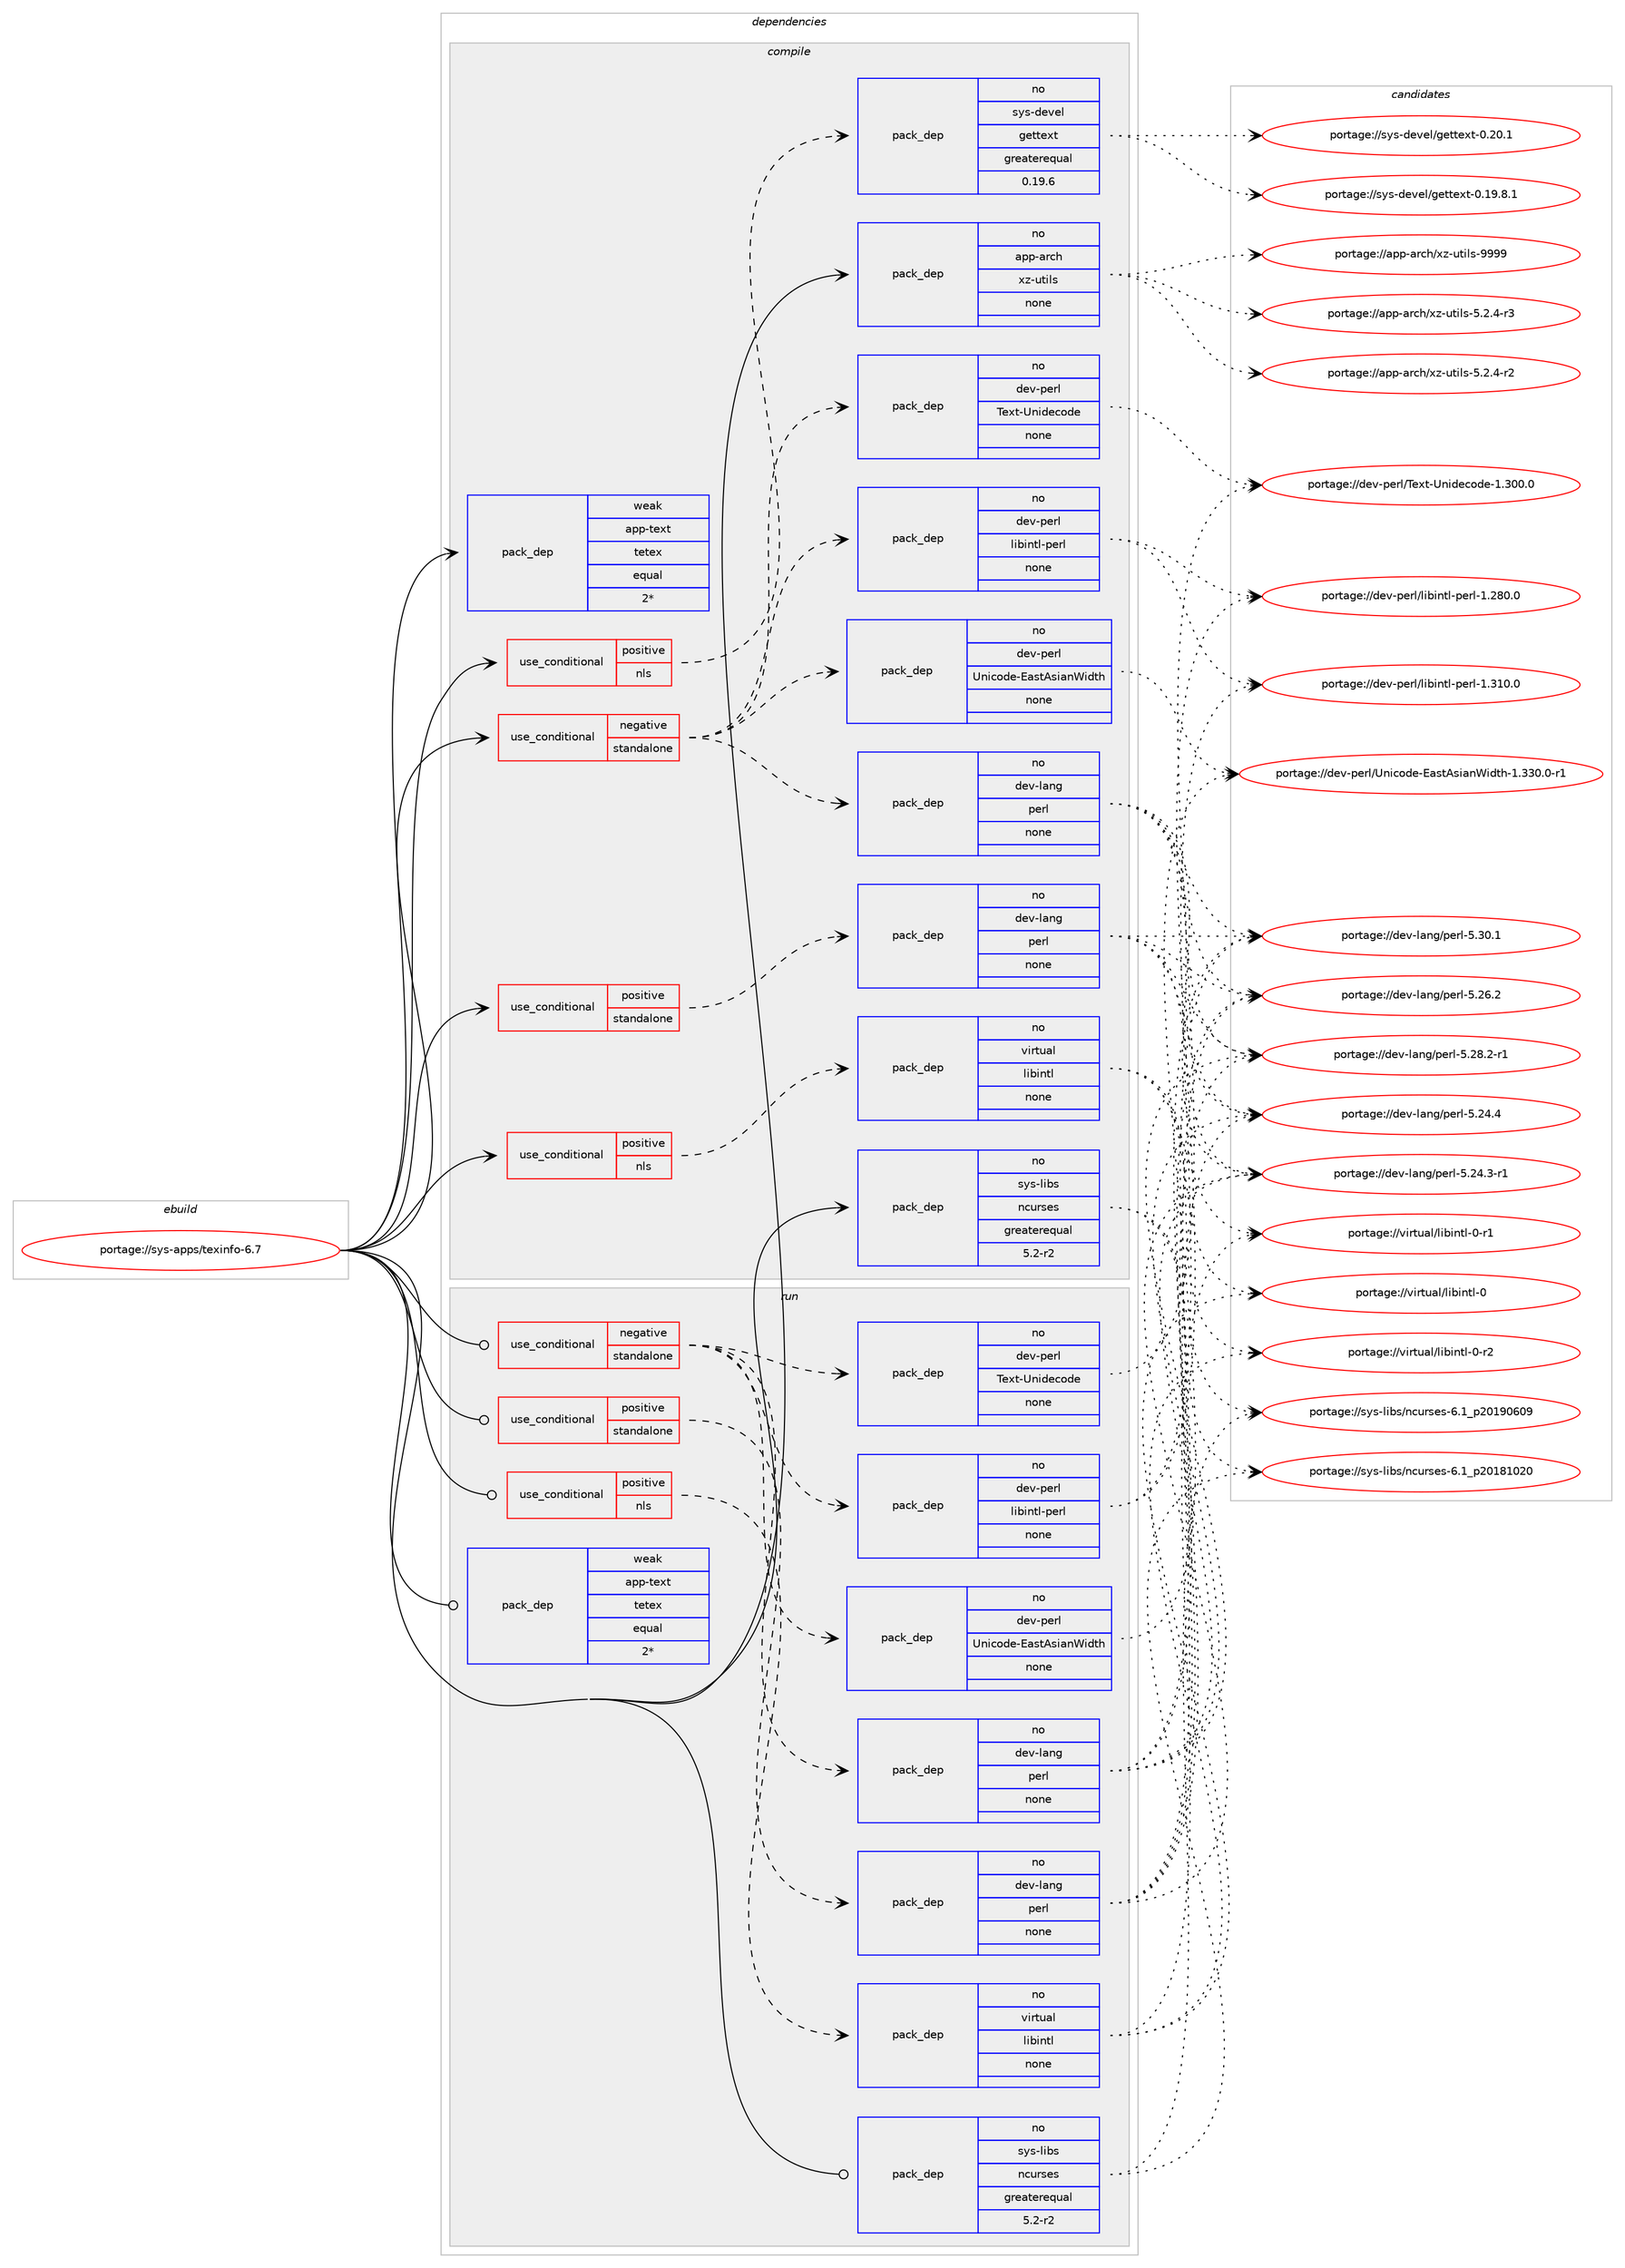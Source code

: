 digraph prolog {

# *************
# Graph options
# *************

newrank=true;
concentrate=true;
compound=true;
graph [rankdir=LR,fontname=Helvetica,fontsize=10,ranksep=1.5];#, ranksep=2.5, nodesep=0.2];
edge  [arrowhead=vee];
node  [fontname=Helvetica,fontsize=10];

# **********
# The ebuild
# **********

subgraph cluster_leftcol {
color=gray;
rank=same;
label=<<i>ebuild</i>>;
id [label="portage://sys-apps/texinfo-6.7", color=red, width=4, href="../sys-apps/texinfo-6.7.svg"];
}

# ****************
# The dependencies
# ****************

subgraph cluster_midcol {
color=gray;
label=<<i>dependencies</i>>;
subgraph cluster_compile {
fillcolor="#eeeeee";
style=filled;
label=<<i>compile</i>>;
subgraph cond13590 {
dependency68443 [label=<<TABLE BORDER="0" CELLBORDER="1" CELLSPACING="0" CELLPADDING="4"><TR><TD ROWSPAN="3" CELLPADDING="10">use_conditional</TD></TR><TR><TD>negative</TD></TR><TR><TD>standalone</TD></TR></TABLE>>, shape=none, color=red];
subgraph pack53389 {
dependency68444 [label=<<TABLE BORDER="0" CELLBORDER="1" CELLSPACING="0" CELLPADDING="4" WIDTH="220"><TR><TD ROWSPAN="6" CELLPADDING="30">pack_dep</TD></TR><TR><TD WIDTH="110">no</TD></TR><TR><TD>dev-lang</TD></TR><TR><TD>perl</TD></TR><TR><TD>none</TD></TR><TR><TD></TD></TR></TABLE>>, shape=none, color=blue];
}
dependency68443:e -> dependency68444:w [weight=20,style="dashed",arrowhead="vee"];
subgraph pack53390 {
dependency68445 [label=<<TABLE BORDER="0" CELLBORDER="1" CELLSPACING="0" CELLPADDING="4" WIDTH="220"><TR><TD ROWSPAN="6" CELLPADDING="30">pack_dep</TD></TR><TR><TD WIDTH="110">no</TD></TR><TR><TD>dev-perl</TD></TR><TR><TD>libintl-perl</TD></TR><TR><TD>none</TD></TR><TR><TD></TD></TR></TABLE>>, shape=none, color=blue];
}
dependency68443:e -> dependency68445:w [weight=20,style="dashed",arrowhead="vee"];
subgraph pack53391 {
dependency68446 [label=<<TABLE BORDER="0" CELLBORDER="1" CELLSPACING="0" CELLPADDING="4" WIDTH="220"><TR><TD ROWSPAN="6" CELLPADDING="30">pack_dep</TD></TR><TR><TD WIDTH="110">no</TD></TR><TR><TD>dev-perl</TD></TR><TR><TD>Unicode-EastAsianWidth</TD></TR><TR><TD>none</TD></TR><TR><TD></TD></TR></TABLE>>, shape=none, color=blue];
}
dependency68443:e -> dependency68446:w [weight=20,style="dashed",arrowhead="vee"];
subgraph pack53392 {
dependency68447 [label=<<TABLE BORDER="0" CELLBORDER="1" CELLSPACING="0" CELLPADDING="4" WIDTH="220"><TR><TD ROWSPAN="6" CELLPADDING="30">pack_dep</TD></TR><TR><TD WIDTH="110">no</TD></TR><TR><TD>dev-perl</TD></TR><TR><TD>Text-Unidecode</TD></TR><TR><TD>none</TD></TR><TR><TD></TD></TR></TABLE>>, shape=none, color=blue];
}
dependency68443:e -> dependency68447:w [weight=20,style="dashed",arrowhead="vee"];
}
id:e -> dependency68443:w [weight=20,style="solid",arrowhead="vee"];
subgraph cond13591 {
dependency68448 [label=<<TABLE BORDER="0" CELLBORDER="1" CELLSPACING="0" CELLPADDING="4"><TR><TD ROWSPAN="3" CELLPADDING="10">use_conditional</TD></TR><TR><TD>positive</TD></TR><TR><TD>nls</TD></TR></TABLE>>, shape=none, color=red];
subgraph pack53393 {
dependency68449 [label=<<TABLE BORDER="0" CELLBORDER="1" CELLSPACING="0" CELLPADDING="4" WIDTH="220"><TR><TD ROWSPAN="6" CELLPADDING="30">pack_dep</TD></TR><TR><TD WIDTH="110">no</TD></TR><TR><TD>sys-devel</TD></TR><TR><TD>gettext</TD></TR><TR><TD>greaterequal</TD></TR><TR><TD>0.19.6</TD></TR></TABLE>>, shape=none, color=blue];
}
dependency68448:e -> dependency68449:w [weight=20,style="dashed",arrowhead="vee"];
}
id:e -> dependency68448:w [weight=20,style="solid",arrowhead="vee"];
subgraph cond13592 {
dependency68450 [label=<<TABLE BORDER="0" CELLBORDER="1" CELLSPACING="0" CELLPADDING="4"><TR><TD ROWSPAN="3" CELLPADDING="10">use_conditional</TD></TR><TR><TD>positive</TD></TR><TR><TD>nls</TD></TR></TABLE>>, shape=none, color=red];
subgraph pack53394 {
dependency68451 [label=<<TABLE BORDER="0" CELLBORDER="1" CELLSPACING="0" CELLPADDING="4" WIDTH="220"><TR><TD ROWSPAN="6" CELLPADDING="30">pack_dep</TD></TR><TR><TD WIDTH="110">no</TD></TR><TR><TD>virtual</TD></TR><TR><TD>libintl</TD></TR><TR><TD>none</TD></TR><TR><TD></TD></TR></TABLE>>, shape=none, color=blue];
}
dependency68450:e -> dependency68451:w [weight=20,style="dashed",arrowhead="vee"];
}
id:e -> dependency68450:w [weight=20,style="solid",arrowhead="vee"];
subgraph cond13593 {
dependency68452 [label=<<TABLE BORDER="0" CELLBORDER="1" CELLSPACING="0" CELLPADDING="4"><TR><TD ROWSPAN="3" CELLPADDING="10">use_conditional</TD></TR><TR><TD>positive</TD></TR><TR><TD>standalone</TD></TR></TABLE>>, shape=none, color=red];
subgraph pack53395 {
dependency68453 [label=<<TABLE BORDER="0" CELLBORDER="1" CELLSPACING="0" CELLPADDING="4" WIDTH="220"><TR><TD ROWSPAN="6" CELLPADDING="30">pack_dep</TD></TR><TR><TD WIDTH="110">no</TD></TR><TR><TD>dev-lang</TD></TR><TR><TD>perl</TD></TR><TR><TD>none</TD></TR><TR><TD></TD></TR></TABLE>>, shape=none, color=blue];
}
dependency68452:e -> dependency68453:w [weight=20,style="dashed",arrowhead="vee"];
}
id:e -> dependency68452:w [weight=20,style="solid",arrowhead="vee"];
subgraph pack53396 {
dependency68454 [label=<<TABLE BORDER="0" CELLBORDER="1" CELLSPACING="0" CELLPADDING="4" WIDTH="220"><TR><TD ROWSPAN="6" CELLPADDING="30">pack_dep</TD></TR><TR><TD WIDTH="110">no</TD></TR><TR><TD>app-arch</TD></TR><TR><TD>xz-utils</TD></TR><TR><TD>none</TD></TR><TR><TD></TD></TR></TABLE>>, shape=none, color=blue];
}
id:e -> dependency68454:w [weight=20,style="solid",arrowhead="vee"];
subgraph pack53397 {
dependency68455 [label=<<TABLE BORDER="0" CELLBORDER="1" CELLSPACING="0" CELLPADDING="4" WIDTH="220"><TR><TD ROWSPAN="6" CELLPADDING="30">pack_dep</TD></TR><TR><TD WIDTH="110">no</TD></TR><TR><TD>sys-libs</TD></TR><TR><TD>ncurses</TD></TR><TR><TD>greaterequal</TD></TR><TR><TD>5.2-r2</TD></TR></TABLE>>, shape=none, color=blue];
}
id:e -> dependency68455:w [weight=20,style="solid",arrowhead="vee"];
subgraph pack53398 {
dependency68456 [label=<<TABLE BORDER="0" CELLBORDER="1" CELLSPACING="0" CELLPADDING="4" WIDTH="220"><TR><TD ROWSPAN="6" CELLPADDING="30">pack_dep</TD></TR><TR><TD WIDTH="110">weak</TD></TR><TR><TD>app-text</TD></TR><TR><TD>tetex</TD></TR><TR><TD>equal</TD></TR><TR><TD>2*</TD></TR></TABLE>>, shape=none, color=blue];
}
id:e -> dependency68456:w [weight=20,style="solid",arrowhead="vee"];
}
subgraph cluster_compileandrun {
fillcolor="#eeeeee";
style=filled;
label=<<i>compile and run</i>>;
}
subgraph cluster_run {
fillcolor="#eeeeee";
style=filled;
label=<<i>run</i>>;
subgraph cond13594 {
dependency68457 [label=<<TABLE BORDER="0" CELLBORDER="1" CELLSPACING="0" CELLPADDING="4"><TR><TD ROWSPAN="3" CELLPADDING="10">use_conditional</TD></TR><TR><TD>negative</TD></TR><TR><TD>standalone</TD></TR></TABLE>>, shape=none, color=red];
subgraph pack53399 {
dependency68458 [label=<<TABLE BORDER="0" CELLBORDER="1" CELLSPACING="0" CELLPADDING="4" WIDTH="220"><TR><TD ROWSPAN="6" CELLPADDING="30">pack_dep</TD></TR><TR><TD WIDTH="110">no</TD></TR><TR><TD>dev-lang</TD></TR><TR><TD>perl</TD></TR><TR><TD>none</TD></TR><TR><TD></TD></TR></TABLE>>, shape=none, color=blue];
}
dependency68457:e -> dependency68458:w [weight=20,style="dashed",arrowhead="vee"];
subgraph pack53400 {
dependency68459 [label=<<TABLE BORDER="0" CELLBORDER="1" CELLSPACING="0" CELLPADDING="4" WIDTH="220"><TR><TD ROWSPAN="6" CELLPADDING="30">pack_dep</TD></TR><TR><TD WIDTH="110">no</TD></TR><TR><TD>dev-perl</TD></TR><TR><TD>libintl-perl</TD></TR><TR><TD>none</TD></TR><TR><TD></TD></TR></TABLE>>, shape=none, color=blue];
}
dependency68457:e -> dependency68459:w [weight=20,style="dashed",arrowhead="vee"];
subgraph pack53401 {
dependency68460 [label=<<TABLE BORDER="0" CELLBORDER="1" CELLSPACING="0" CELLPADDING="4" WIDTH="220"><TR><TD ROWSPAN="6" CELLPADDING="30">pack_dep</TD></TR><TR><TD WIDTH="110">no</TD></TR><TR><TD>dev-perl</TD></TR><TR><TD>Unicode-EastAsianWidth</TD></TR><TR><TD>none</TD></TR><TR><TD></TD></TR></TABLE>>, shape=none, color=blue];
}
dependency68457:e -> dependency68460:w [weight=20,style="dashed",arrowhead="vee"];
subgraph pack53402 {
dependency68461 [label=<<TABLE BORDER="0" CELLBORDER="1" CELLSPACING="0" CELLPADDING="4" WIDTH="220"><TR><TD ROWSPAN="6" CELLPADDING="30">pack_dep</TD></TR><TR><TD WIDTH="110">no</TD></TR><TR><TD>dev-perl</TD></TR><TR><TD>Text-Unidecode</TD></TR><TR><TD>none</TD></TR><TR><TD></TD></TR></TABLE>>, shape=none, color=blue];
}
dependency68457:e -> dependency68461:w [weight=20,style="dashed",arrowhead="vee"];
}
id:e -> dependency68457:w [weight=20,style="solid",arrowhead="odot"];
subgraph cond13595 {
dependency68462 [label=<<TABLE BORDER="0" CELLBORDER="1" CELLSPACING="0" CELLPADDING="4"><TR><TD ROWSPAN="3" CELLPADDING="10">use_conditional</TD></TR><TR><TD>positive</TD></TR><TR><TD>nls</TD></TR></TABLE>>, shape=none, color=red];
subgraph pack53403 {
dependency68463 [label=<<TABLE BORDER="0" CELLBORDER="1" CELLSPACING="0" CELLPADDING="4" WIDTH="220"><TR><TD ROWSPAN="6" CELLPADDING="30">pack_dep</TD></TR><TR><TD WIDTH="110">no</TD></TR><TR><TD>virtual</TD></TR><TR><TD>libintl</TD></TR><TR><TD>none</TD></TR><TR><TD></TD></TR></TABLE>>, shape=none, color=blue];
}
dependency68462:e -> dependency68463:w [weight=20,style="dashed",arrowhead="vee"];
}
id:e -> dependency68462:w [weight=20,style="solid",arrowhead="odot"];
subgraph cond13596 {
dependency68464 [label=<<TABLE BORDER="0" CELLBORDER="1" CELLSPACING="0" CELLPADDING="4"><TR><TD ROWSPAN="3" CELLPADDING="10">use_conditional</TD></TR><TR><TD>positive</TD></TR><TR><TD>standalone</TD></TR></TABLE>>, shape=none, color=red];
subgraph pack53404 {
dependency68465 [label=<<TABLE BORDER="0" CELLBORDER="1" CELLSPACING="0" CELLPADDING="4" WIDTH="220"><TR><TD ROWSPAN="6" CELLPADDING="30">pack_dep</TD></TR><TR><TD WIDTH="110">no</TD></TR><TR><TD>dev-lang</TD></TR><TR><TD>perl</TD></TR><TR><TD>none</TD></TR><TR><TD></TD></TR></TABLE>>, shape=none, color=blue];
}
dependency68464:e -> dependency68465:w [weight=20,style="dashed",arrowhead="vee"];
}
id:e -> dependency68464:w [weight=20,style="solid",arrowhead="odot"];
subgraph pack53405 {
dependency68466 [label=<<TABLE BORDER="0" CELLBORDER="1" CELLSPACING="0" CELLPADDING="4" WIDTH="220"><TR><TD ROWSPAN="6" CELLPADDING="30">pack_dep</TD></TR><TR><TD WIDTH="110">no</TD></TR><TR><TD>sys-libs</TD></TR><TR><TD>ncurses</TD></TR><TR><TD>greaterequal</TD></TR><TR><TD>5.2-r2</TD></TR></TABLE>>, shape=none, color=blue];
}
id:e -> dependency68466:w [weight=20,style="solid",arrowhead="odot"];
subgraph pack53406 {
dependency68467 [label=<<TABLE BORDER="0" CELLBORDER="1" CELLSPACING="0" CELLPADDING="4" WIDTH="220"><TR><TD ROWSPAN="6" CELLPADDING="30">pack_dep</TD></TR><TR><TD WIDTH="110">weak</TD></TR><TR><TD>app-text</TD></TR><TR><TD>tetex</TD></TR><TR><TD>equal</TD></TR><TR><TD>2*</TD></TR></TABLE>>, shape=none, color=blue];
}
id:e -> dependency68467:w [weight=20,style="solid",arrowhead="odot"];
}
}

# **************
# The candidates
# **************

subgraph cluster_choices {
rank=same;
color=gray;
label=<<i>candidates</i>>;

subgraph choice53389 {
color=black;
nodesep=1;
choice10010111845108971101034711210111410845534651484649 [label="portage://dev-lang/perl-5.30.1", color=red, width=4,href="../dev-lang/perl-5.30.1.svg"];
choice100101118451089711010347112101114108455346505646504511449 [label="portage://dev-lang/perl-5.28.2-r1", color=red, width=4,href="../dev-lang/perl-5.28.2-r1.svg"];
choice10010111845108971101034711210111410845534650544650 [label="portage://dev-lang/perl-5.26.2", color=red, width=4,href="../dev-lang/perl-5.26.2.svg"];
choice10010111845108971101034711210111410845534650524652 [label="portage://dev-lang/perl-5.24.4", color=red, width=4,href="../dev-lang/perl-5.24.4.svg"];
choice100101118451089711010347112101114108455346505246514511449 [label="portage://dev-lang/perl-5.24.3-r1", color=red, width=4,href="../dev-lang/perl-5.24.3-r1.svg"];
dependency68444:e -> choice10010111845108971101034711210111410845534651484649:w [style=dotted,weight="100"];
dependency68444:e -> choice100101118451089711010347112101114108455346505646504511449:w [style=dotted,weight="100"];
dependency68444:e -> choice10010111845108971101034711210111410845534650544650:w [style=dotted,weight="100"];
dependency68444:e -> choice10010111845108971101034711210111410845534650524652:w [style=dotted,weight="100"];
dependency68444:e -> choice100101118451089711010347112101114108455346505246514511449:w [style=dotted,weight="100"];
}
subgraph choice53390 {
color=black;
nodesep=1;
choice100101118451121011141084710810598105110116108451121011141084549465149484648 [label="portage://dev-perl/libintl-perl-1.310.0", color=red, width=4,href="../dev-perl/libintl-perl-1.310.0.svg"];
choice100101118451121011141084710810598105110116108451121011141084549465056484648 [label="portage://dev-perl/libintl-perl-1.280.0", color=red, width=4,href="../dev-perl/libintl-perl-1.280.0.svg"];
dependency68445:e -> choice100101118451121011141084710810598105110116108451121011141084549465149484648:w [style=dotted,weight="100"];
dependency68445:e -> choice100101118451121011141084710810598105110116108451121011141084549465056484648:w [style=dotted,weight="100"];
}
subgraph choice53391 {
color=black;
nodesep=1;
choice1001011184511210111410847851101059911110010145699711511665115105971108710510011610445494651514846484511449 [label="portage://dev-perl/Unicode-EastAsianWidth-1.330.0-r1", color=red, width=4,href="../dev-perl/Unicode-EastAsianWidth-1.330.0-r1.svg"];
dependency68446:e -> choice1001011184511210111410847851101059911110010145699711511665115105971108710510011610445494651514846484511449:w [style=dotted,weight="100"];
}
subgraph choice53392 {
color=black;
nodesep=1;
choice1001011184511210111410847841011201164585110105100101991111001014549465148484648 [label="portage://dev-perl/Text-Unidecode-1.300.0", color=red, width=4,href="../dev-perl/Text-Unidecode-1.300.0.svg"];
dependency68447:e -> choice1001011184511210111410847841011201164585110105100101991111001014549465148484648:w [style=dotted,weight="100"];
}
subgraph choice53393 {
color=black;
nodesep=1;
choice115121115451001011181011084710310111611610112011645484650484649 [label="portage://sys-devel/gettext-0.20.1", color=red, width=4,href="../sys-devel/gettext-0.20.1.svg"];
choice1151211154510010111810110847103101116116101120116454846495746564649 [label="portage://sys-devel/gettext-0.19.8.1", color=red, width=4,href="../sys-devel/gettext-0.19.8.1.svg"];
dependency68449:e -> choice115121115451001011181011084710310111611610112011645484650484649:w [style=dotted,weight="100"];
dependency68449:e -> choice1151211154510010111810110847103101116116101120116454846495746564649:w [style=dotted,weight="100"];
}
subgraph choice53394 {
color=black;
nodesep=1;
choice11810511411611797108471081059810511011610845484511450 [label="portage://virtual/libintl-0-r2", color=red, width=4,href="../virtual/libintl-0-r2.svg"];
choice11810511411611797108471081059810511011610845484511449 [label="portage://virtual/libintl-0-r1", color=red, width=4,href="../virtual/libintl-0-r1.svg"];
choice1181051141161179710847108105981051101161084548 [label="portage://virtual/libintl-0", color=red, width=4,href="../virtual/libintl-0.svg"];
dependency68451:e -> choice11810511411611797108471081059810511011610845484511450:w [style=dotted,weight="100"];
dependency68451:e -> choice11810511411611797108471081059810511011610845484511449:w [style=dotted,weight="100"];
dependency68451:e -> choice1181051141161179710847108105981051101161084548:w [style=dotted,weight="100"];
}
subgraph choice53395 {
color=black;
nodesep=1;
choice10010111845108971101034711210111410845534651484649 [label="portage://dev-lang/perl-5.30.1", color=red, width=4,href="../dev-lang/perl-5.30.1.svg"];
choice100101118451089711010347112101114108455346505646504511449 [label="portage://dev-lang/perl-5.28.2-r1", color=red, width=4,href="../dev-lang/perl-5.28.2-r1.svg"];
choice10010111845108971101034711210111410845534650544650 [label="portage://dev-lang/perl-5.26.2", color=red, width=4,href="../dev-lang/perl-5.26.2.svg"];
choice10010111845108971101034711210111410845534650524652 [label="portage://dev-lang/perl-5.24.4", color=red, width=4,href="../dev-lang/perl-5.24.4.svg"];
choice100101118451089711010347112101114108455346505246514511449 [label="portage://dev-lang/perl-5.24.3-r1", color=red, width=4,href="../dev-lang/perl-5.24.3-r1.svg"];
dependency68453:e -> choice10010111845108971101034711210111410845534651484649:w [style=dotted,weight="100"];
dependency68453:e -> choice100101118451089711010347112101114108455346505646504511449:w [style=dotted,weight="100"];
dependency68453:e -> choice10010111845108971101034711210111410845534650544650:w [style=dotted,weight="100"];
dependency68453:e -> choice10010111845108971101034711210111410845534650524652:w [style=dotted,weight="100"];
dependency68453:e -> choice100101118451089711010347112101114108455346505246514511449:w [style=dotted,weight="100"];
}
subgraph choice53396 {
color=black;
nodesep=1;
choice9711211245971149910447120122451171161051081154557575757 [label="portage://app-arch/xz-utils-9999", color=red, width=4,href="../app-arch/xz-utils-9999.svg"];
choice9711211245971149910447120122451171161051081154553465046524511451 [label="portage://app-arch/xz-utils-5.2.4-r3", color=red, width=4,href="../app-arch/xz-utils-5.2.4-r3.svg"];
choice9711211245971149910447120122451171161051081154553465046524511450 [label="portage://app-arch/xz-utils-5.2.4-r2", color=red, width=4,href="../app-arch/xz-utils-5.2.4-r2.svg"];
dependency68454:e -> choice9711211245971149910447120122451171161051081154557575757:w [style=dotted,weight="100"];
dependency68454:e -> choice9711211245971149910447120122451171161051081154553465046524511451:w [style=dotted,weight="100"];
dependency68454:e -> choice9711211245971149910447120122451171161051081154553465046524511450:w [style=dotted,weight="100"];
}
subgraph choice53397 {
color=black;
nodesep=1;
choice1151211154510810598115471109911711411510111545544649951125048495748544857 [label="portage://sys-libs/ncurses-6.1_p20190609", color=red, width=4,href="../sys-libs/ncurses-6.1_p20190609.svg"];
choice1151211154510810598115471109911711411510111545544649951125048495649485048 [label="portage://sys-libs/ncurses-6.1_p20181020", color=red, width=4,href="../sys-libs/ncurses-6.1_p20181020.svg"];
dependency68455:e -> choice1151211154510810598115471109911711411510111545544649951125048495748544857:w [style=dotted,weight="100"];
dependency68455:e -> choice1151211154510810598115471109911711411510111545544649951125048495649485048:w [style=dotted,weight="100"];
}
subgraph choice53398 {
color=black;
nodesep=1;
}
subgraph choice53399 {
color=black;
nodesep=1;
choice10010111845108971101034711210111410845534651484649 [label="portage://dev-lang/perl-5.30.1", color=red, width=4,href="../dev-lang/perl-5.30.1.svg"];
choice100101118451089711010347112101114108455346505646504511449 [label="portage://dev-lang/perl-5.28.2-r1", color=red, width=4,href="../dev-lang/perl-5.28.2-r1.svg"];
choice10010111845108971101034711210111410845534650544650 [label="portage://dev-lang/perl-5.26.2", color=red, width=4,href="../dev-lang/perl-5.26.2.svg"];
choice10010111845108971101034711210111410845534650524652 [label="portage://dev-lang/perl-5.24.4", color=red, width=4,href="../dev-lang/perl-5.24.4.svg"];
choice100101118451089711010347112101114108455346505246514511449 [label="portage://dev-lang/perl-5.24.3-r1", color=red, width=4,href="../dev-lang/perl-5.24.3-r1.svg"];
dependency68458:e -> choice10010111845108971101034711210111410845534651484649:w [style=dotted,weight="100"];
dependency68458:e -> choice100101118451089711010347112101114108455346505646504511449:w [style=dotted,weight="100"];
dependency68458:e -> choice10010111845108971101034711210111410845534650544650:w [style=dotted,weight="100"];
dependency68458:e -> choice10010111845108971101034711210111410845534650524652:w [style=dotted,weight="100"];
dependency68458:e -> choice100101118451089711010347112101114108455346505246514511449:w [style=dotted,weight="100"];
}
subgraph choice53400 {
color=black;
nodesep=1;
choice100101118451121011141084710810598105110116108451121011141084549465149484648 [label="portage://dev-perl/libintl-perl-1.310.0", color=red, width=4,href="../dev-perl/libintl-perl-1.310.0.svg"];
choice100101118451121011141084710810598105110116108451121011141084549465056484648 [label="portage://dev-perl/libintl-perl-1.280.0", color=red, width=4,href="../dev-perl/libintl-perl-1.280.0.svg"];
dependency68459:e -> choice100101118451121011141084710810598105110116108451121011141084549465149484648:w [style=dotted,weight="100"];
dependency68459:e -> choice100101118451121011141084710810598105110116108451121011141084549465056484648:w [style=dotted,weight="100"];
}
subgraph choice53401 {
color=black;
nodesep=1;
choice1001011184511210111410847851101059911110010145699711511665115105971108710510011610445494651514846484511449 [label="portage://dev-perl/Unicode-EastAsianWidth-1.330.0-r1", color=red, width=4,href="../dev-perl/Unicode-EastAsianWidth-1.330.0-r1.svg"];
dependency68460:e -> choice1001011184511210111410847851101059911110010145699711511665115105971108710510011610445494651514846484511449:w [style=dotted,weight="100"];
}
subgraph choice53402 {
color=black;
nodesep=1;
choice1001011184511210111410847841011201164585110105100101991111001014549465148484648 [label="portage://dev-perl/Text-Unidecode-1.300.0", color=red, width=4,href="../dev-perl/Text-Unidecode-1.300.0.svg"];
dependency68461:e -> choice1001011184511210111410847841011201164585110105100101991111001014549465148484648:w [style=dotted,weight="100"];
}
subgraph choice53403 {
color=black;
nodesep=1;
choice11810511411611797108471081059810511011610845484511450 [label="portage://virtual/libintl-0-r2", color=red, width=4,href="../virtual/libintl-0-r2.svg"];
choice11810511411611797108471081059810511011610845484511449 [label="portage://virtual/libintl-0-r1", color=red, width=4,href="../virtual/libintl-0-r1.svg"];
choice1181051141161179710847108105981051101161084548 [label="portage://virtual/libintl-0", color=red, width=4,href="../virtual/libintl-0.svg"];
dependency68463:e -> choice11810511411611797108471081059810511011610845484511450:w [style=dotted,weight="100"];
dependency68463:e -> choice11810511411611797108471081059810511011610845484511449:w [style=dotted,weight="100"];
dependency68463:e -> choice1181051141161179710847108105981051101161084548:w [style=dotted,weight="100"];
}
subgraph choice53404 {
color=black;
nodesep=1;
choice10010111845108971101034711210111410845534651484649 [label="portage://dev-lang/perl-5.30.1", color=red, width=4,href="../dev-lang/perl-5.30.1.svg"];
choice100101118451089711010347112101114108455346505646504511449 [label="portage://dev-lang/perl-5.28.2-r1", color=red, width=4,href="../dev-lang/perl-5.28.2-r1.svg"];
choice10010111845108971101034711210111410845534650544650 [label="portage://dev-lang/perl-5.26.2", color=red, width=4,href="../dev-lang/perl-5.26.2.svg"];
choice10010111845108971101034711210111410845534650524652 [label="portage://dev-lang/perl-5.24.4", color=red, width=4,href="../dev-lang/perl-5.24.4.svg"];
choice100101118451089711010347112101114108455346505246514511449 [label="portage://dev-lang/perl-5.24.3-r1", color=red, width=4,href="../dev-lang/perl-5.24.3-r1.svg"];
dependency68465:e -> choice10010111845108971101034711210111410845534651484649:w [style=dotted,weight="100"];
dependency68465:e -> choice100101118451089711010347112101114108455346505646504511449:w [style=dotted,weight="100"];
dependency68465:e -> choice10010111845108971101034711210111410845534650544650:w [style=dotted,weight="100"];
dependency68465:e -> choice10010111845108971101034711210111410845534650524652:w [style=dotted,weight="100"];
dependency68465:e -> choice100101118451089711010347112101114108455346505246514511449:w [style=dotted,weight="100"];
}
subgraph choice53405 {
color=black;
nodesep=1;
choice1151211154510810598115471109911711411510111545544649951125048495748544857 [label="portage://sys-libs/ncurses-6.1_p20190609", color=red, width=4,href="../sys-libs/ncurses-6.1_p20190609.svg"];
choice1151211154510810598115471109911711411510111545544649951125048495649485048 [label="portage://sys-libs/ncurses-6.1_p20181020", color=red, width=4,href="../sys-libs/ncurses-6.1_p20181020.svg"];
dependency68466:e -> choice1151211154510810598115471109911711411510111545544649951125048495748544857:w [style=dotted,weight="100"];
dependency68466:e -> choice1151211154510810598115471109911711411510111545544649951125048495649485048:w [style=dotted,weight="100"];
}
subgraph choice53406 {
color=black;
nodesep=1;
}
}

}
